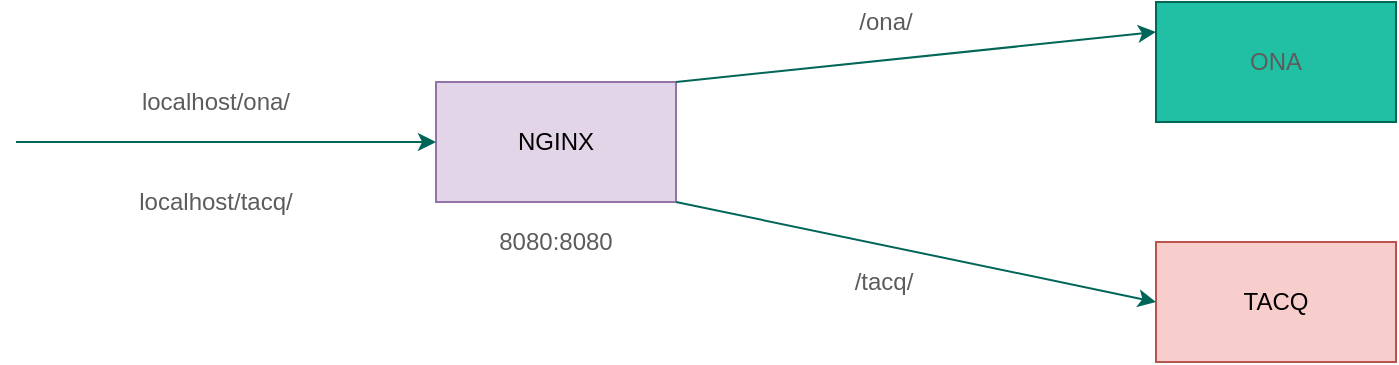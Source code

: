 <mxfile version="13.6.4" type="github">
  <diagram id="vTkRFbSlZLo0Gf2k0YoR" name="Page-1">
    <mxGraphModel dx="1422" dy="762" grid="1" gridSize="10" guides="1" tooltips="1" connect="1" arrows="1" fold="1" page="1" pageScale="1" pageWidth="827" pageHeight="1169" math="0" shadow="0">
      <root>
        <mxCell id="0" />
        <mxCell id="1" parent="0" />
        <mxCell id="BLMt0uSPbZ4Nbw_swhib-4" value="ONA" style="rounded=0;whiteSpace=wrap;html=1;sketch=0;strokeColor=#006658;fillColor=#21C0A5;fontColor=#5C5C5C;" vertex="1" parent="1">
          <mxGeometry x="600" y="120" width="120" height="60" as="geometry" />
        </mxCell>
        <mxCell id="BLMt0uSPbZ4Nbw_swhib-5" value="TACQ" style="rounded=0;whiteSpace=wrap;html=1;sketch=0;strokeColor=#b85450;fillColor=#f8cecc;" vertex="1" parent="1">
          <mxGeometry x="600" y="240" width="120" height="60" as="geometry" />
        </mxCell>
        <mxCell id="BLMt0uSPbZ4Nbw_swhib-6" value="NGINX" style="rounded=0;whiteSpace=wrap;html=1;sketch=0;strokeColor=#9673a6;fillColor=#e1d5e7;" vertex="1" parent="1">
          <mxGeometry x="240" y="160" width="120" height="60" as="geometry" />
        </mxCell>
        <mxCell id="BLMt0uSPbZ4Nbw_swhib-7" value="8080:8080" style="text;html=1;strokeColor=none;fillColor=none;align=center;verticalAlign=middle;whiteSpace=wrap;rounded=0;sketch=0;fontColor=#5C5C5C;" vertex="1" parent="1">
          <mxGeometry x="265" y="230" width="70" height="20" as="geometry" />
        </mxCell>
        <mxCell id="BLMt0uSPbZ4Nbw_swhib-9" value="" style="endArrow=classic;html=1;strokeColor=#006658;fillColor=#21C0A5;fontColor=#5C5C5C;entryX=0;entryY=0.5;entryDx=0;entryDy=0;" edge="1" parent="1" target="BLMt0uSPbZ4Nbw_swhib-6">
          <mxGeometry width="50" height="50" relative="1" as="geometry">
            <mxPoint x="30" y="190" as="sourcePoint" />
            <mxPoint x="440" y="370" as="targetPoint" />
          </mxGeometry>
        </mxCell>
        <mxCell id="BLMt0uSPbZ4Nbw_swhib-10" value="localhost/ona/" style="text;html=1;strokeColor=none;fillColor=none;align=center;verticalAlign=middle;whiteSpace=wrap;rounded=0;sketch=0;fontColor=#5C5C5C;" vertex="1" parent="1">
          <mxGeometry x="80" y="160" width="100" height="20" as="geometry" />
        </mxCell>
        <mxCell id="BLMt0uSPbZ4Nbw_swhib-11" value="/ona/" style="text;html=1;strokeColor=none;fillColor=none;align=center;verticalAlign=middle;whiteSpace=wrap;rounded=0;sketch=0;fontColor=#5C5C5C;" vertex="1" parent="1">
          <mxGeometry x="430" y="120" width="70" height="20" as="geometry" />
        </mxCell>
        <mxCell id="BLMt0uSPbZ4Nbw_swhib-12" value="" style="endArrow=classic;html=1;strokeColor=#006658;fillColor=#21C0A5;fontColor=#5C5C5C;exitX=1;exitY=0;exitDx=0;exitDy=0;entryX=0;entryY=0.25;entryDx=0;entryDy=0;" edge="1" parent="1" source="BLMt0uSPbZ4Nbw_swhib-6" target="BLMt0uSPbZ4Nbw_swhib-4">
          <mxGeometry width="50" height="50" relative="1" as="geometry">
            <mxPoint x="400" y="220" as="sourcePoint" />
            <mxPoint x="450" y="170" as="targetPoint" />
          </mxGeometry>
        </mxCell>
        <mxCell id="BLMt0uSPbZ4Nbw_swhib-13" value="localhost/tacq/" style="text;html=1;strokeColor=none;fillColor=none;align=center;verticalAlign=middle;whiteSpace=wrap;rounded=0;sketch=0;fontColor=#5C5C5C;" vertex="1" parent="1">
          <mxGeometry x="80" y="210" width="100" height="20" as="geometry" />
        </mxCell>
        <mxCell id="BLMt0uSPbZ4Nbw_swhib-14" value="/tacq/" style="text;html=1;strokeColor=none;fillColor=none;align=center;verticalAlign=middle;whiteSpace=wrap;rounded=0;sketch=0;fontColor=#5C5C5C;" vertex="1" parent="1">
          <mxGeometry x="414" y="250" width="100" height="20" as="geometry" />
        </mxCell>
        <mxCell id="BLMt0uSPbZ4Nbw_swhib-15" value="" style="endArrow=classic;html=1;strokeColor=#006658;fillColor=#21C0A5;fontColor=#5C5C5C;exitX=1;exitY=1;exitDx=0;exitDy=0;entryX=0;entryY=0.5;entryDx=0;entryDy=0;" edge="1" parent="1" source="BLMt0uSPbZ4Nbw_swhib-6" target="BLMt0uSPbZ4Nbw_swhib-5">
          <mxGeometry width="50" height="50" relative="1" as="geometry">
            <mxPoint x="370" y="170" as="sourcePoint" />
            <mxPoint x="610" y="145" as="targetPoint" />
          </mxGeometry>
        </mxCell>
      </root>
    </mxGraphModel>
  </diagram>
</mxfile>
